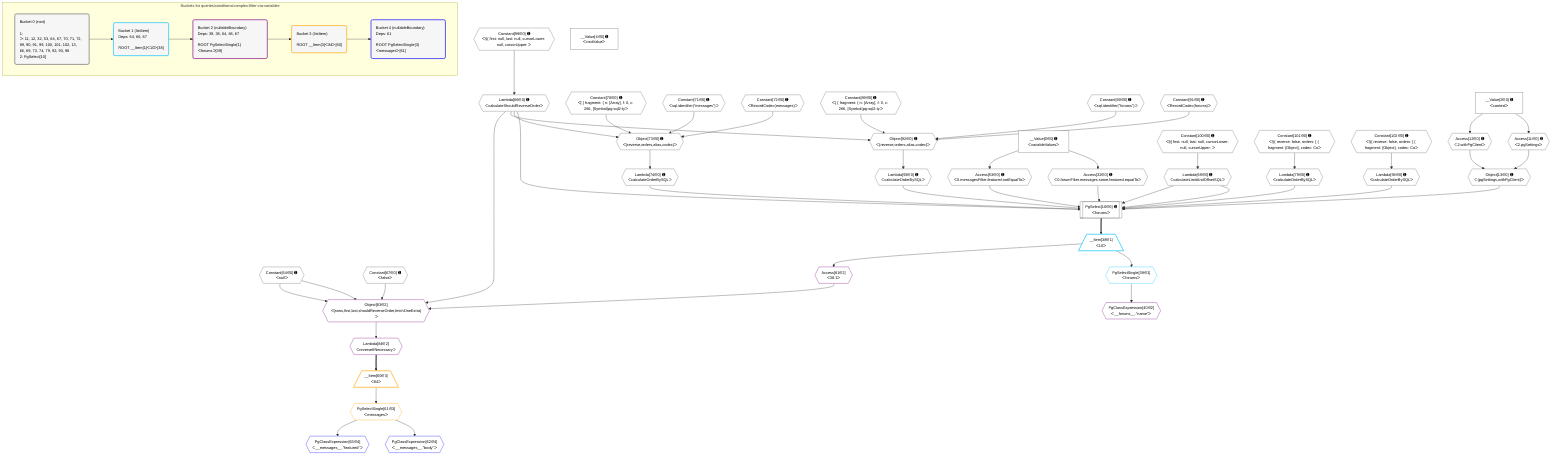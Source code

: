%%{init: {'themeVariables': { 'fontSize': '12px'}}}%%
graph TD
    classDef path fill:#eee,stroke:#000,color:#000
    classDef plan fill:#fff,stroke-width:1px,color:#000
    classDef itemplan fill:#fff,stroke-width:2px,color:#000
    classDef unbatchedplan fill:#dff,stroke-width:1px,color:#000
    classDef sideeffectplan fill:#fcc,stroke-width:2px,color:#000
    classDef bucket fill:#f6f6f6,color:#000,stroke-width:2px,text-align:left


    %% plan dependencies
    PgSelect10[["PgSelect[10∈0] ➊<br />ᐸforumsᐳ"]]:::plan
    Object13{{"Object[13∈0] ➊<br />ᐸ{pgSettings,withPgClient}ᐳ"}}:::plan
    Access32{{"Access[32∈0] ➊<br />ᐸ0.forumFilter.messages.some.featured.equalToᐳ"}}:::plan
    Access53{{"Access[53∈0] ➊<br />ᐸ0.messagesFilter.featured.notEqualToᐳ"}}:::plan
    Lambda69{{"Lambda[69∈0] ➊<br />ᐸcalculateLimitAndOffsetSQLᐳ"}}:::plan
    Lambda74{{"Lambda[74∈0] ➊<br />ᐸcalculateOrderBySQLᐳ"}}:::plan
    Lambda79{{"Lambda[79∈0] ➊<br />ᐸcalculateOrderBySQLᐳ"}}:::plan
    Lambda66{{"Lambda[66∈0] ➊<br />ᐸcalculateShouldReverseOrderᐳ"}}:::plan
    Lambda93{{"Lambda[93∈0] ➊<br />ᐸcalculateOrderBySQLᐳ"}}:::plan
    Lambda98{{"Lambda[98∈0] ➊<br />ᐸcalculateOrderBySQLᐳ"}}:::plan
    Object13 & Access32 & Access53 & Lambda69 & Lambda74 & Lambda79 & Lambda66 & Lambda69 & Lambda93 & Lambda98 --> PgSelect10
    Object73{{"Object[73∈0] ➊<br />ᐸ{reverse,orders,alias,codec}ᐳ"}}:::plan
    Constant70{{"Constant[70∈0] ➊<br />ᐸ[ { fragment: { n: [Array], f: 0, c: 266, [Symbol(pg-sql2-tyᐳ"}}:::plan
    Constant71{{"Constant[71∈0] ➊<br />ᐸsql.identifier(”messages”)ᐳ"}}:::plan
    Constant72{{"Constant[72∈0] ➊<br />ᐸRecordCodec(messages)ᐳ"}}:::plan
    Lambda66 & Constant70 & Constant71 & Constant72 --> Object73
    Object92{{"Object[92∈0] ➊<br />ᐸ{reverse,orders,alias,codec}ᐳ"}}:::plan
    Constant89{{"Constant[89∈0] ➊<br />ᐸ[ { fragment: { n: [Array], f: 0, c: 266, [Symbol(pg-sql2-tyᐳ"}}:::plan
    Constant90{{"Constant[90∈0] ➊<br />ᐸsql.identifier(”forums”)ᐳ"}}:::plan
    Constant91{{"Constant[91∈0] ➊<br />ᐸRecordCodec(forums)ᐳ"}}:::plan
    Lambda66 & Constant89 & Constant90 & Constant91 --> Object92
    Access11{{"Access[11∈0] ➊<br />ᐸ2.pgSettingsᐳ"}}:::plan
    Access12{{"Access[12∈0] ➊<br />ᐸ2.withPgClientᐳ"}}:::plan
    Access11 & Access12 --> Object13
    __Value2["__Value[2∈0] ➊<br />ᐸcontextᐳ"]:::plan
    __Value2 --> Access11
    __Value2 --> Access12
    __Value0["__Value[0∈0] ➊<br />ᐸvariableValuesᐳ"]:::plan
    __Value0 --> Access32
    __Value0 --> Access53
    Constant99{{"Constant[99∈0] ➊<br />ᐸ§{ first: null, last: null, cursorLower: null, cursorUpper: ᐳ"}}:::plan
    Constant99 --> Lambda66
    Constant100{{"Constant[100∈0] ➊<br />ᐸ§{ first: null, last: null, cursorLower: null, cursorUpper: ᐳ"}}:::plan
    Constant100 --> Lambda69
    Object73 --> Lambda74
    Constant101{{"Constant[101∈0] ➊<br />ᐸ§{ reverse: false, orders: [ { fragment: [Object], codec: Coᐳ"}}:::plan
    Constant101 --> Lambda79
    Object92 --> Lambda93
    Constant102{{"Constant[102∈0] ➊<br />ᐸ§{ reverse: false, orders: [ { fragment: [Object], codec: Coᐳ"}}:::plan
    Constant102 --> Lambda98
    __Value4["__Value[4∈0] ➊<br />ᐸrootValueᐳ"]:::plan
    Constant64{{"Constant[64∈0] ➊<br />ᐸnullᐳ"}}:::plan
    Constant67{{"Constant[67∈0] ➊<br />ᐸfalseᐳ"}}:::plan
    __Item38[/"__Item[38∈1]<br />ᐸ10ᐳ"\]:::itemplan
    PgSelect10 ==> __Item38
    PgSelectSingle39{{"PgSelectSingle[39∈1]<br />ᐸforumsᐳ"}}:::plan
    __Item38 --> PgSelectSingle39
    Object83{{"Object[83∈2]<br />ᐸ{rows,first,last,shouldReverseOrder,fetchOneExtra}ᐳ"}}:::plan
    Access81{{"Access[81∈2]<br />ᐸ38.1ᐳ"}}:::plan
    Access81 & Constant64 & Constant64 & Lambda66 & Constant67 --> Object83
    PgClassExpression40{{"PgClassExpression[40∈2]<br />ᐸ__forums__.”name”ᐳ"}}:::plan
    PgSelectSingle39 --> PgClassExpression40
    __Item38 --> Access81
    Lambda84{{"Lambda[84∈2]<br />ᐸreverseIfNecessaryᐳ"}}:::plan
    Object83 --> Lambda84
    __Item60[/"__Item[60∈3]<br />ᐸ84ᐳ"\]:::itemplan
    Lambda84 ==> __Item60
    PgSelectSingle61{{"PgSelectSingle[61∈3]<br />ᐸmessagesᐳ"}}:::plan
    __Item60 --> PgSelectSingle61
    PgClassExpression62{{"PgClassExpression[62∈4]<br />ᐸ__messages__.”body”ᐳ"}}:::plan
    PgSelectSingle61 --> PgClassExpression62
    PgClassExpression63{{"PgClassExpression[63∈4]<br />ᐸ__messages__.”featured”ᐳ"}}:::plan
    PgSelectSingle61 --> PgClassExpression63

    %% define steps

    subgraph "Buckets for queries/conditions/complex-filter-via-variables"
    Bucket0("Bucket 0 (root)<br /><br />1: <br />ᐳ: 11, 12, 32, 53, 64, 67, 70, 71, 72, 89, 90, 91, 99, 100, 101, 102, 13, 66, 69, 73, 74, 79, 92, 93, 98<br />2: PgSelect[10]"):::bucket
    classDef bucket0 stroke:#696969
    class Bucket0,__Value0,__Value2,__Value4,PgSelect10,Access11,Access12,Object13,Access32,Access53,Constant64,Lambda66,Constant67,Lambda69,Constant70,Constant71,Constant72,Object73,Lambda74,Lambda79,Constant89,Constant90,Constant91,Object92,Lambda93,Lambda98,Constant99,Constant100,Constant101,Constant102 bucket0
    Bucket1("Bucket 1 (listItem)<br />Deps: 64, 66, 67<br /><br />ROOT __Item{1}ᐸ10ᐳ[38]"):::bucket
    classDef bucket1 stroke:#00bfff
    class Bucket1,__Item38,PgSelectSingle39 bucket1
    Bucket2("Bucket 2 (nullableBoundary)<br />Deps: 39, 38, 64, 66, 67<br /><br />ROOT PgSelectSingle{1}ᐸforumsᐳ[39]"):::bucket
    classDef bucket2 stroke:#7f007f
    class Bucket2,PgClassExpression40,Access81,Object83,Lambda84 bucket2
    Bucket3("Bucket 3 (listItem)<br /><br />ROOT __Item{3}ᐸ84ᐳ[60]"):::bucket
    classDef bucket3 stroke:#ffa500
    class Bucket3,__Item60,PgSelectSingle61 bucket3
    Bucket4("Bucket 4 (nullableBoundary)<br />Deps: 61<br /><br />ROOT PgSelectSingle{3}ᐸmessagesᐳ[61]"):::bucket
    classDef bucket4 stroke:#0000ff
    class Bucket4,PgClassExpression62,PgClassExpression63 bucket4
    Bucket0 --> Bucket1
    Bucket1 --> Bucket2
    Bucket2 --> Bucket3
    Bucket3 --> Bucket4
    end
